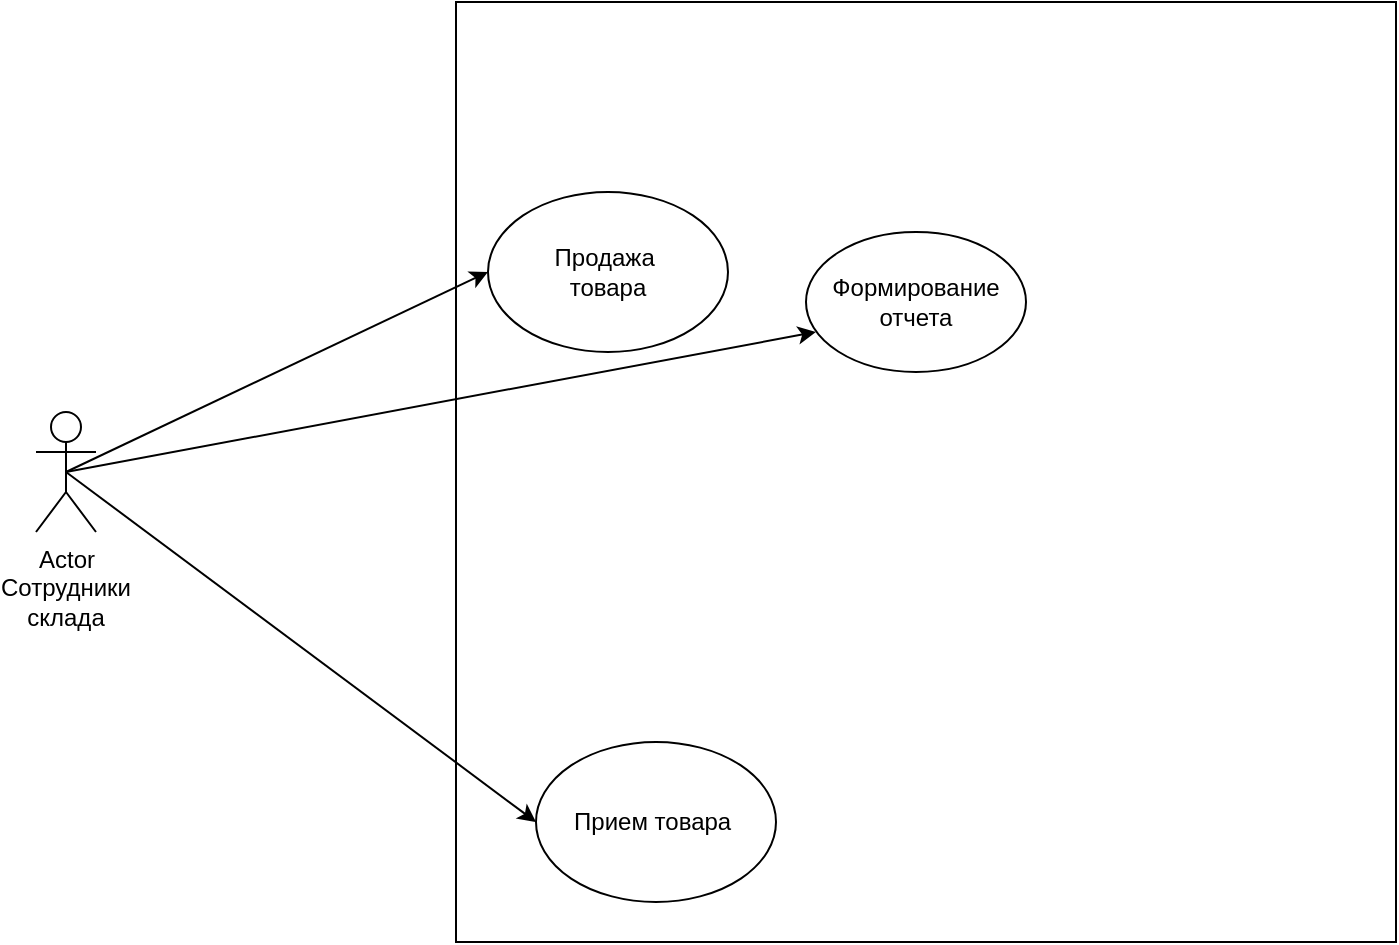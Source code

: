 <mxfile version="24.7.16">
  <diagram name="Страница — 1" id="1a27pb_4cEc1qezNoa4Z">
    <mxGraphModel dx="1426" dy="801" grid="1" gridSize="10" guides="1" tooltips="1" connect="1" arrows="1" fold="1" page="1" pageScale="1" pageWidth="827" pageHeight="1169" math="0" shadow="0">
      <root>
        <mxCell id="0" />
        <mxCell id="1" parent="0" />
        <mxCell id="7l5bng3Ie5kRQd0YkgJn-1" value="" style="whiteSpace=wrap;html=1;aspect=fixed;" vertex="1" parent="1">
          <mxGeometry x="300" y="165" width="470" height="470" as="geometry" />
        </mxCell>
        <mxCell id="7l5bng3Ie5kRQd0YkgJn-3" value="" style="ellipse;whiteSpace=wrap;html=1;" vertex="1" parent="1">
          <mxGeometry x="475" y="280" width="110" height="70" as="geometry" />
        </mxCell>
        <mxCell id="7l5bng3Ie5kRQd0YkgJn-16" value="Формирование&lt;div&gt;отчета&lt;/div&gt;" style="text;html=1;align=center;verticalAlign=middle;whiteSpace=wrap;rounded=0;" vertex="1" parent="1">
          <mxGeometry x="490" y="290" width="80" height="50" as="geometry" />
        </mxCell>
        <mxCell id="7l5bng3Ie5kRQd0YkgJn-25" value="Продажа&amp;nbsp;&lt;div&gt;товара&lt;/div&gt;" style="ellipse;whiteSpace=wrap;html=1;" vertex="1" parent="1">
          <mxGeometry x="316" y="260" width="120" height="80" as="geometry" />
        </mxCell>
        <mxCell id="7l5bng3Ie5kRQd0YkgJn-26" value="Actor" style="shape=umlActor;verticalLabelPosition=bottom;verticalAlign=top;html=1;outlineConnect=0;" vertex="1" parent="1">
          <mxGeometry x="90" y="370" width="30" height="60" as="geometry" />
        </mxCell>
        <mxCell id="7l5bng3Ie5kRQd0YkgJn-27" value="Сотрудники&lt;div&gt;склада&lt;/div&gt;" style="text;html=1;align=center;verticalAlign=middle;whiteSpace=wrap;rounded=0;" vertex="1" parent="1">
          <mxGeometry x="75" y="450" width="60" height="30" as="geometry" />
        </mxCell>
        <mxCell id="7l5bng3Ie5kRQd0YkgJn-31" value="" style="endArrow=classic;html=1;rounded=0;exitX=0.5;exitY=0.5;exitDx=0;exitDy=0;exitPerimeter=0;entryX=0;entryY=0.5;entryDx=0;entryDy=0;" edge="1" parent="1" source="7l5bng3Ie5kRQd0YkgJn-26" target="7l5bng3Ie5kRQd0YkgJn-25">
          <mxGeometry width="50" height="50" relative="1" as="geometry">
            <mxPoint x="390" y="440" as="sourcePoint" />
            <mxPoint x="440" y="390" as="targetPoint" />
          </mxGeometry>
        </mxCell>
        <mxCell id="7l5bng3Ie5kRQd0YkgJn-32" value="Прием товара&amp;nbsp;" style="ellipse;whiteSpace=wrap;html=1;" vertex="1" parent="1">
          <mxGeometry x="340" y="535" width="120" height="80" as="geometry" />
        </mxCell>
        <mxCell id="7l5bng3Ie5kRQd0YkgJn-33" value="" style="endArrow=classic;html=1;rounded=0;exitX=0.5;exitY=0.5;exitDx=0;exitDy=0;exitPerimeter=0;entryX=0;entryY=0.5;entryDx=0;entryDy=0;" edge="1" parent="1" source="7l5bng3Ie5kRQd0YkgJn-26" target="7l5bng3Ie5kRQd0YkgJn-32">
          <mxGeometry width="50" height="50" relative="1" as="geometry">
            <mxPoint x="230" y="470" as="sourcePoint" />
            <mxPoint x="280" y="420" as="targetPoint" />
          </mxGeometry>
        </mxCell>
        <mxCell id="7l5bng3Ie5kRQd0YkgJn-42" value="" style="endArrow=classic;html=1;rounded=0;exitX=0.5;exitY=0.5;exitDx=0;exitDy=0;exitPerimeter=0;entryX=0.045;entryY=0.714;entryDx=0;entryDy=0;entryPerimeter=0;" edge="1" parent="1" source="7l5bng3Ie5kRQd0YkgJn-26" target="7l5bng3Ie5kRQd0YkgJn-3">
          <mxGeometry width="50" height="50" relative="1" as="geometry">
            <mxPoint x="390" y="440" as="sourcePoint" />
            <mxPoint x="440" y="390" as="targetPoint" />
          </mxGeometry>
        </mxCell>
      </root>
    </mxGraphModel>
  </diagram>
</mxfile>
